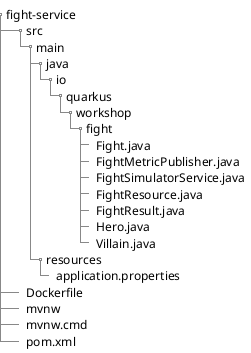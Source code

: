 @startsalt
{
{
T
fight-service
++  src
+++  main
++++  java
+++++  io
++++++  quarkus
+++++++  workshop
++++++++  fight
+++++++++  Fight.java
+++++++++  FightMetricPublisher.java
+++++++++  FightSimulatorService.java
+++++++++  FightResource.java
+++++++++  FightResult.java
+++++++++  Hero.java
+++++++++  Villain.java
++++  resources
+++++  application.properties
++ Dockerfile
++ mvnw
++ mvnw.cmd
++ pom.xml
}
}
@endsalt